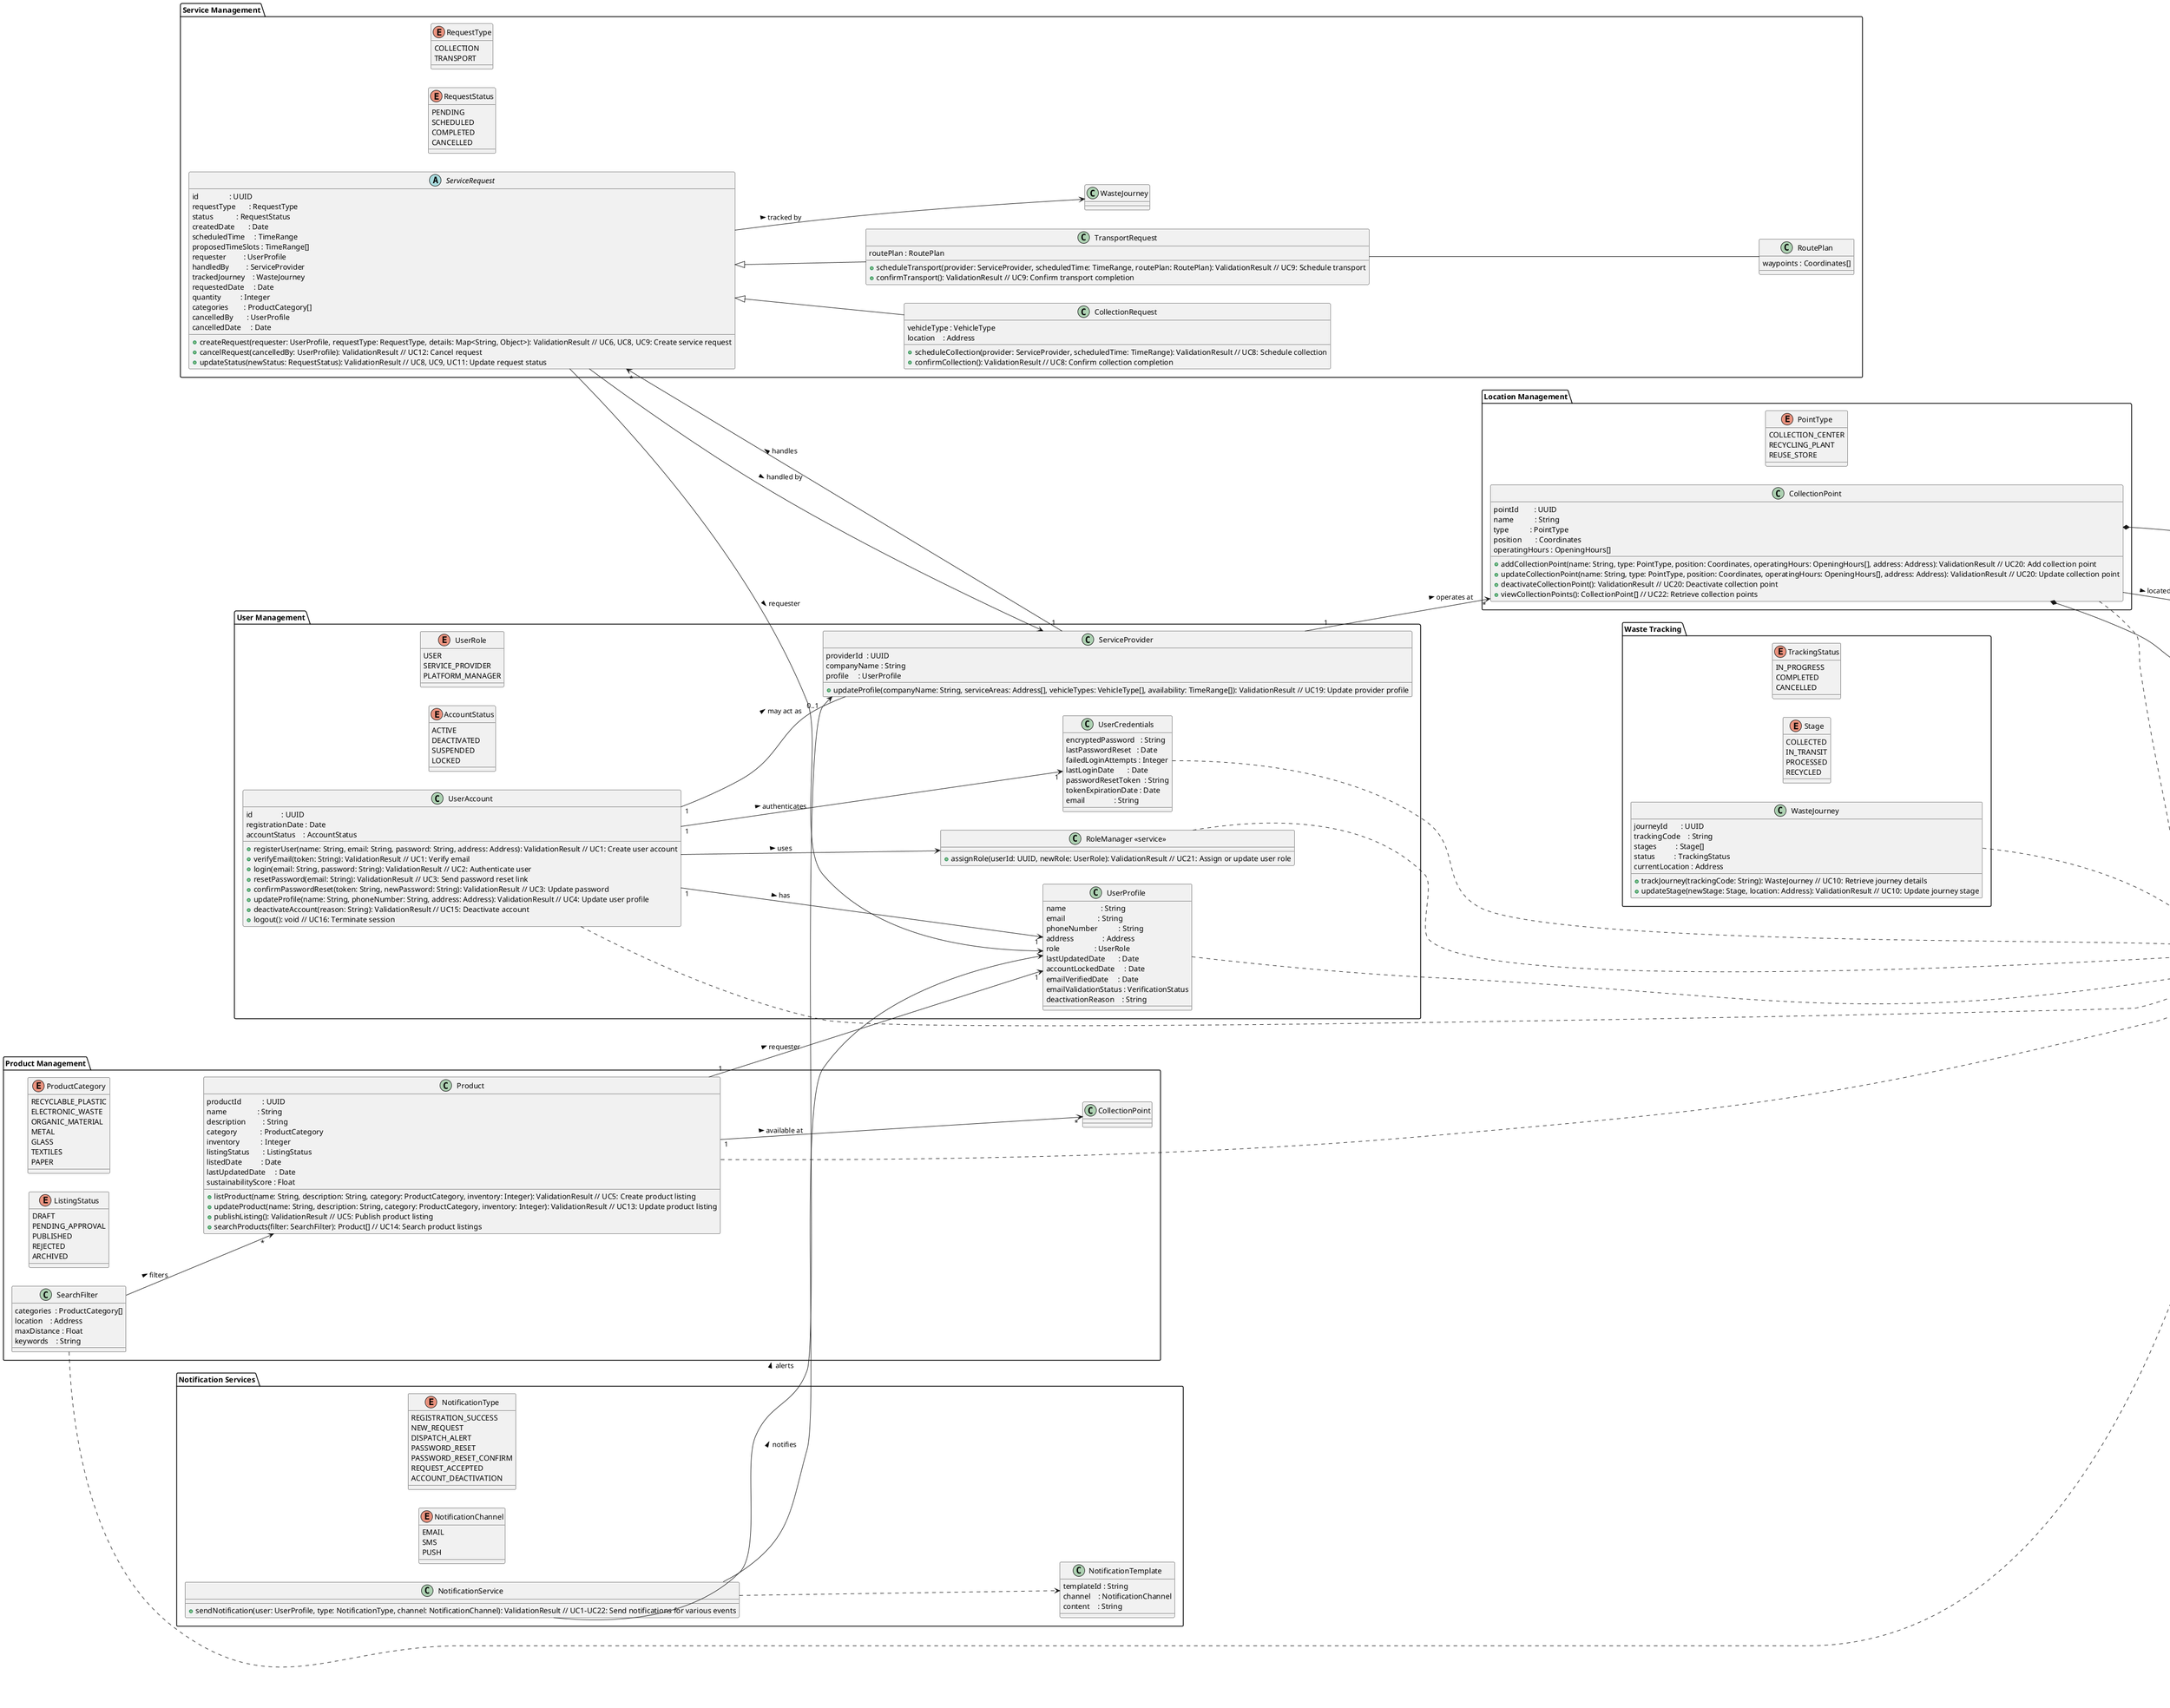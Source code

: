 @startuml
left to right direction

' ──────────────────────────────────────────────
' CORE VALUE OBJECTS
' ──────────────────────────────────────────────
package "Core Value Objects" {
  enum VerificationStatus {
    VERIFIED
    UNVERIFIED
  }
  enum VehicleType {
    TRUCK
    VAN
    CARGO_BIKE
    BICYCLE
    MOTORCYCLE
    COMPACTOR
    ELECTRIC_VAN
    CARGO_VAN
  }
  enum DayOfWeek {
    MON
    TUE
    WED
    THU
    FRI
    SAT
    SUN
  }
  class ValidationResult {
    valid    : Boolean
    messages : String[]
  }
  class Coordinates {
    latitude  : Float
    longitude : Float
  }
  class Address {
    street           : String
    city             : String
    zipCode          : String
    country          : String
    position         : Coordinates
    validationStatus : VerificationStatus
  }
  class TimeRange {
    start : LocalTime
    end   : LocalTime
  }
  class OpeningHours {
    dayOfWeek : DayOfWeek
    timeRange : TimeRange
  }
  Address *-- Coordinates
  OpeningHours -- TimeRange
}

' ──────────────────────────────────────────────
' USER MANAGEMENT
' ──────────────────────────────────────────────
package "User Management" {
  enum UserRole {
    USER
    SERVICE_PROVIDER
    PLATFORM_MANAGER
  }
  enum AccountStatus {
    ACTIVE
    DEACTIVATED
    SUSPENDED
    LOCKED
  }
  class UserAccount {
    id               : UUID
    registrationDate : Date
    accountStatus    : AccountStatus
    + registerUser(name: String, email: String, password: String, address: Address): ValidationResult // UC1: Create user account
    + verifyEmail(token: String): ValidationResult // UC1: Verify email
    + login(email: String, password: String): ValidationResult // UC2: Authenticate user
    + resetPassword(email: String): ValidationResult // UC3: Send password reset link
    + confirmPasswordReset(token: String, newPassword: String): ValidationResult // UC3: Update password
    + updateProfile(name: String, phoneNumber: String, address: Address): ValidationResult // UC4: Update user profile
    + deactivateAccount(reason: String): ValidationResult // UC15: Deactivate account
    + logout(): void // UC16: Terminate session
  }
  class UserProfile {
    name                  : String
    email                 : String
    phoneNumber           : String
    address               : Address
    role                  : UserRole
    lastUpdatedDate       : Date
    accountLockedDate     : Date
    emailVerifiedDate     : Date
    emailValidationStatus : VerificationStatus
    deactivationReason    : String
  }
  class UserCredentials {
    encryptedPassword   : String
    lastPasswordReset   : Date
    failedLoginAttempts : Integer
    lastLoginDate       : Date
    passwordResetToken  : String
    tokenExpirationDate : Date
    email               : String
  }
  class ServiceProvider {
    providerId  : UUID
    companyName : String
    profile     : UserProfile
    + updateProfile(companyName: String, serviceAreas: Address[], vehicleTypes: VehicleType[], availability: TimeRange[]): ValidationResult // UC19: Update provider profile
  }
  class "RoleManager <<service>>" as RoleManager {
    + assignRole(userId: UUID, newRole: UserRole): ValidationResult // UC21: Assign or update user role
  }
  UserAccount ..> ValidationResult
  UserProfile ..> ValidationResult
  UserCredentials ..> ValidationResult
  RoleManager ..> ValidationResult
  UserAccount "1" --> "1" UserProfile : has >
  UserAccount "1" --> "1" UserCredentials : authenticates >
  UserAccount --> RoleManager : uses >
  UserAccount "1" -- "0..1" ServiceProvider : may act as >
}

' ──────────────────────────────────────────────
' SERVICE MANAGEMENT
' ──────────────────────────────────────────────
package "Service Management" {
  enum RequestType {
    COLLECTION
    TRANSPORT
  }
  enum RequestStatus {
    PENDING
    SCHEDULED
    COMPLETED
    CANCELLED
  }
  abstract class ServiceRequest {
    id                : UUID
    requestType       : RequestType
    status            : RequestStatus
    createdDate       : Date
    scheduledTime     : TimeRange
    proposedTimeSlots : TimeRange[]
    requester         : UserProfile
    handledBy         : ServiceProvider
    trackedJourney    : WasteJourney
    requestedDate     : Date
    quantity          : Integer
    categories        : ProductCategory[]
    cancelledBy       : UserProfile
    cancelledDate     : Date
    + createRequest(requester: UserProfile, requestType: RequestType, details: Map<String, Object>): ValidationResult // UC6, UC8, UC9: Create service request
    + cancelRequest(cancelledBy: UserProfile): ValidationResult // UC12: Cancel request
    + updateStatus(newStatus: RequestStatus): ValidationResult // UC8, UC9, UC11: Update request status
  }
  class CollectionRequest extends ServiceRequest {
    vehicleType : VehicleType
    location    : Address
    + scheduleCollection(provider: ServiceProvider, scheduledTime: TimeRange): ValidationResult // UC8: Schedule collection
    + confirmCollection(): ValidationResult // UC8: Confirm collection completion
  }
  class TransportRequest extends ServiceRequest {
    routePlan : RoutePlan
    + scheduleTransport(provider: ServiceProvider, scheduledTime: TimeRange, routePlan: RoutePlan): ValidationResult // UC9: Schedule transport
    + confirmTransport(): ValidationResult // UC9: Confirm transport completion
  }
  class RoutePlan {
    waypoints : Coordinates[]
  }
  ServiceProvider "1" --> "*" ServiceRequest : handles >
  TransportRequest -- RoutePlan
  ServiceRequest --> WasteJourney : tracked by >
  ServiceRequest --> UserProfile : requester >
  ServiceRequest --> ServiceProvider : handled by >
}

' ──────────────────────────────────────────────
' WASTE TRACKING
' ──────────────────────────────────────────────
package "Waste Tracking" {
  enum TrackingStatus {
    IN_PROGRESS
    COMPLETED
    CANCELLED
  }
  enum Stage {
    COLLECTED
    IN_TRANSIT
    PROCESSED
    RECYCLED
  }
  class WasteJourney {
    journeyId       : UUID
    trackingCode    : String
    stages          : Stage[]
    status          : TrackingStatus
    currentLocation : Address
    + trackJourney(trackingCode: String): WasteJourney // UC10: Retrieve journey details
    + updateStage(newStage: Stage, location: Address): ValidationResult // UC10: Update journey stage
  }
  WasteJourney ..> ValidationResult
}

' ──────────────────────────────────────────────
' PRODUCT MANAGEMENT
' ──────────────────────────────────────────────
package "Product Management" {
  enum ProductCategory {
    RECYCLABLE_PLASTIC
    ELECTRONIC_WASTE
    ORGANIC_MATERIAL
    METAL
    GLASS
    TEXTILES
    PAPER
  }
  enum ListingStatus {
    DRAFT
    PENDING_APPROVAL
    PUBLISHED
    REJECTED
    ARCHIVED
  }
  class Product {
    productId           : UUID
    name                : String
    description         : String
    category            : ProductCategory
    inventory           : Integer
    listingStatus       : ListingStatus
    listedDate          : Date
    lastUpdatedDate     : Date
    sustainabilityScore : Float
    + listProduct(name: String, description: String, category: ProductCategory, inventory: Integer): ValidationResult // UC5: Create product listing
    + updateProduct(name: String, description: String, category: ProductCategory, inventory: Integer): ValidationResult // UC13: Update product listing
    + publishListing(): ValidationResult // UC5: Publish product listing
    + searchProducts(filter: SearchFilter): Product[] // UC14: Search product listings
  }
  class SearchFilter {
    categories  : ProductCategory[]
    location    : Address
    maxDistance : Float
    keywords    : String
  }
  Product ..> ValidationResult
  SearchFilter ..> ValidationResult
  Product "1" --> "*" CollectionPoint : available at >
  Product "1" --> "1" UserProfile : requester >
  SearchFilter --> "*" Product : filters >
}

' ──────────────────────────────────────────────
' LOCATION MANAGEMENT
' ──────────────────────────────────────────────
package "Location Management" {
  enum PointType {
    COLLECTION_CENTER
    RECYCLING_PLANT
    REUSE_STORE
  }
  class CollectionPoint {
    pointId        : UUID
    name           : String
    type           : PointType
    position       : Coordinates
    operatingHours : OpeningHours[]
    + addCollectionPoint(name: String, type: PointType, position: Coordinates, operatingHours: OpeningHours[], address: Address): ValidationResult // UC20: Add collection point
    + updateCollectionPoint(name: String, type: PointType, position: Coordinates, operatingHours: OpeningHours[], address: Address): ValidationResult // UC20: Update collection point
    + deactivateCollectionPoint(): ValidationResult // UC20: Deactivate collection point
    + viewCollectionPoints(): CollectionPoint[] // UC22: Retrieve collection points
  }
  CollectionPoint ..> ValidationResult
  CollectionPoint *-- Coordinates
  CollectionPoint *-- OpeningHours
  CollectionPoint -- Address : located at >
  ServiceProvider "1" --> "*" CollectionPoint : operates at >
}

' ──────────────────────────────────────────────
' NOTIFICATION SERVICES
' ──────────────────────────────────────────────
package "Notification Services" {
  enum NotificationType {
    REGISTRATION_SUCCESS
    NEW_REQUEST
    DISPATCH_ALERT
    PASSWORD_RESET
    PASSWORD_RESET_CONFIRM
    REQUEST_ACCEPTED
    ACCOUNT_DEACTIVATION
  }
  enum NotificationChannel {
    EMAIL
    SMS
    PUSH
  }
  class NotificationTemplate {
    templateId : String
    channel    : NotificationChannel
    content    : String
  }
  class NotificationService {
    + sendNotification(user: UserProfile, type: NotificationType, channel: NotificationChannel): ValidationResult // UC1–UC22: Send notifications for various events
  }
  NotificationService ..> NotificationTemplate
  NotificationService --> UserProfile : notifies >
  NotificationService --> ServiceProvider : alerts >
}

@enduml